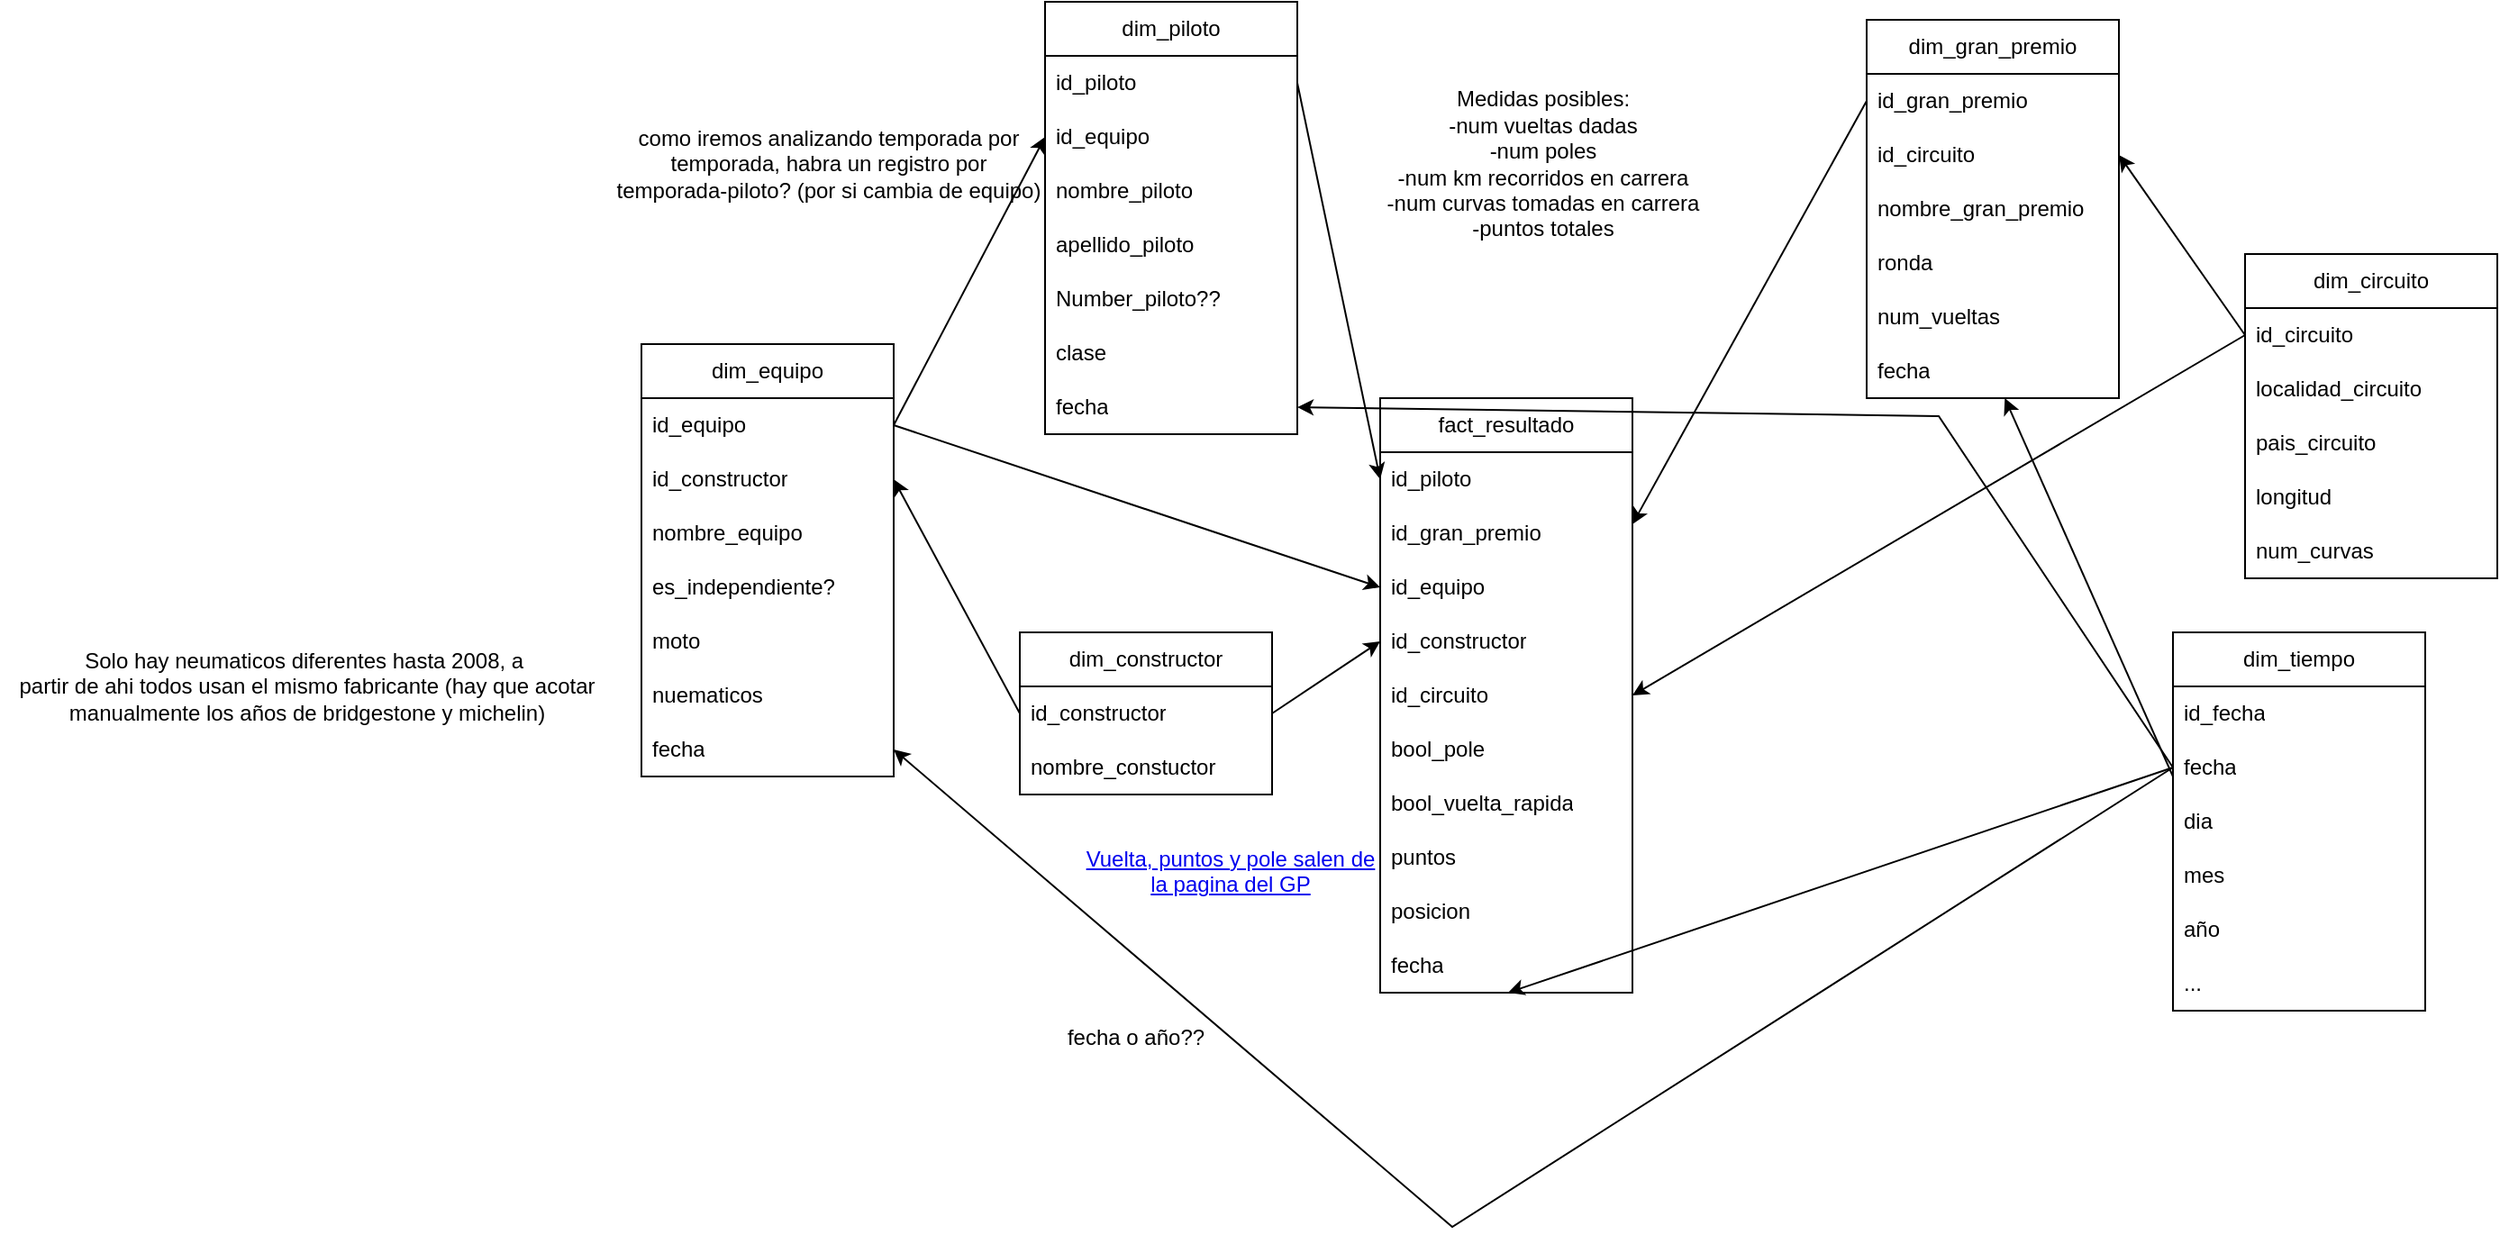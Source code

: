 <mxfile version="22.1.2" type="device">
  <diagram name="Página-1" id="KC40udtLVy_ZdPgkeDad">
    <mxGraphModel dx="1869" dy="720" grid="1" gridSize="10" guides="1" tooltips="1" connect="1" arrows="1" fold="1" page="1" pageScale="1" pageWidth="827" pageHeight="1169" math="0" shadow="0">
      <root>
        <mxCell id="0" />
        <mxCell id="1" parent="0" />
        <mxCell id="zwl-G_lZEuG97l9cDyBQ-1" value="dim_piloto" style="swimlane;fontStyle=0;childLayout=stackLayout;horizontal=1;startSize=30;horizontalStack=0;resizeParent=1;resizeParentMax=0;resizeLast=0;collapsible=1;marginBottom=0;whiteSpace=wrap;html=1;" parent="1" vertex="1">
          <mxGeometry x="-100" y="20" width="140" height="240" as="geometry" />
        </mxCell>
        <mxCell id="zwl-G_lZEuG97l9cDyBQ-2" value="id_piloto" style="text;strokeColor=none;fillColor=none;align=left;verticalAlign=middle;spacingLeft=4;spacingRight=4;overflow=hidden;points=[[0,0.5],[1,0.5]];portConstraint=eastwest;rotatable=0;whiteSpace=wrap;html=1;" parent="zwl-G_lZEuG97l9cDyBQ-1" vertex="1">
          <mxGeometry y="30" width="140" height="30" as="geometry" />
        </mxCell>
        <mxCell id="SQqTjDgjnC3WNaZaQgKs-6" value="id_equipo" style="text;strokeColor=none;fillColor=none;align=left;verticalAlign=middle;spacingLeft=4;spacingRight=4;overflow=hidden;points=[[0,0.5],[1,0.5]];portConstraint=eastwest;rotatable=0;whiteSpace=wrap;html=1;" parent="zwl-G_lZEuG97l9cDyBQ-1" vertex="1">
          <mxGeometry y="60" width="140" height="30" as="geometry" />
        </mxCell>
        <mxCell id="zwl-G_lZEuG97l9cDyBQ-3" value="nombre_piloto" style="text;strokeColor=none;fillColor=none;align=left;verticalAlign=middle;spacingLeft=4;spacingRight=4;overflow=hidden;points=[[0,0.5],[1,0.5]];portConstraint=eastwest;rotatable=0;whiteSpace=wrap;html=1;" parent="zwl-G_lZEuG97l9cDyBQ-1" vertex="1">
          <mxGeometry y="90" width="140" height="30" as="geometry" />
        </mxCell>
        <mxCell id="zwl-G_lZEuG97l9cDyBQ-4" value="apellido_piloto" style="text;strokeColor=none;fillColor=none;align=left;verticalAlign=middle;spacingLeft=4;spacingRight=4;overflow=hidden;points=[[0,0.5],[1,0.5]];portConstraint=eastwest;rotatable=0;whiteSpace=wrap;html=1;" parent="zwl-G_lZEuG97l9cDyBQ-1" vertex="1">
          <mxGeometry y="120" width="140" height="30" as="geometry" />
        </mxCell>
        <mxCell id="SQqTjDgjnC3WNaZaQgKs-8" value="Number_piloto??" style="text;strokeColor=none;fillColor=none;align=left;verticalAlign=middle;spacingLeft=4;spacingRight=4;overflow=hidden;points=[[0,0.5],[1,0.5]];portConstraint=eastwest;rotatable=0;whiteSpace=wrap;html=1;" parent="zwl-G_lZEuG97l9cDyBQ-1" vertex="1">
          <mxGeometry y="150" width="140" height="30" as="geometry" />
        </mxCell>
        <mxCell id="J5n44-D3fWQsMgIH_3d--1" value="clase" style="text;strokeColor=none;fillColor=none;align=left;verticalAlign=middle;spacingLeft=4;spacingRight=4;overflow=hidden;points=[[0,0.5],[1,0.5]];portConstraint=eastwest;rotatable=0;whiteSpace=wrap;html=1;" parent="zwl-G_lZEuG97l9cDyBQ-1" vertex="1">
          <mxGeometry y="180" width="140" height="30" as="geometry" />
        </mxCell>
        <mxCell id="SQqTjDgjnC3WNaZaQgKs-9" value="fecha" style="text;strokeColor=none;fillColor=none;align=left;verticalAlign=middle;spacingLeft=4;spacingRight=4;overflow=hidden;points=[[0,0.5],[1,0.5]];portConstraint=eastwest;rotatable=0;whiteSpace=wrap;html=1;" parent="zwl-G_lZEuG97l9cDyBQ-1" vertex="1">
          <mxGeometry y="210" width="140" height="30" as="geometry" />
        </mxCell>
        <mxCell id="zwl-G_lZEuG97l9cDyBQ-5" value="fact_resultado" style="swimlane;fontStyle=0;childLayout=stackLayout;horizontal=1;startSize=30;horizontalStack=0;resizeParent=1;resizeParentMax=0;resizeLast=0;collapsible=1;marginBottom=0;whiteSpace=wrap;html=1;" parent="1" vertex="1">
          <mxGeometry x="86" y="240" width="140" height="330" as="geometry" />
        </mxCell>
        <mxCell id="zwl-G_lZEuG97l9cDyBQ-6" value="id_piloto" style="text;strokeColor=none;fillColor=none;align=left;verticalAlign=middle;spacingLeft=4;spacingRight=4;overflow=hidden;points=[[0,0.5],[1,0.5]];portConstraint=eastwest;rotatable=0;whiteSpace=wrap;html=1;" parent="zwl-G_lZEuG97l9cDyBQ-5" vertex="1">
          <mxGeometry y="30" width="140" height="30" as="geometry" />
        </mxCell>
        <mxCell id="zwl-G_lZEuG97l9cDyBQ-8" value="id_gran_premio" style="text;strokeColor=none;fillColor=none;align=left;verticalAlign=middle;spacingLeft=4;spacingRight=4;overflow=hidden;points=[[0,0.5],[1,0.5]];portConstraint=eastwest;rotatable=0;whiteSpace=wrap;html=1;" parent="zwl-G_lZEuG97l9cDyBQ-5" vertex="1">
          <mxGeometry y="60" width="140" height="30" as="geometry" />
        </mxCell>
        <mxCell id="zwl-G_lZEuG97l9cDyBQ-34" value="id_equipo" style="text;strokeColor=none;fillColor=none;align=left;verticalAlign=middle;spacingLeft=4;spacingRight=4;overflow=hidden;points=[[0,0.5],[1,0.5]];portConstraint=eastwest;rotatable=0;whiteSpace=wrap;html=1;" parent="zwl-G_lZEuG97l9cDyBQ-5" vertex="1">
          <mxGeometry y="90" width="140" height="30" as="geometry" />
        </mxCell>
        <mxCell id="zwl-G_lZEuG97l9cDyBQ-16" value="id_constructor" style="text;strokeColor=none;fillColor=none;align=left;verticalAlign=middle;spacingLeft=4;spacingRight=4;overflow=hidden;points=[[0,0.5],[1,0.5]];portConstraint=eastwest;rotatable=0;whiteSpace=wrap;html=1;" parent="zwl-G_lZEuG97l9cDyBQ-5" vertex="1">
          <mxGeometry y="120" width="140" height="30" as="geometry" />
        </mxCell>
        <mxCell id="zwl-G_lZEuG97l9cDyBQ-23" value="id_circuito" style="text;strokeColor=none;fillColor=none;align=left;verticalAlign=middle;spacingLeft=4;spacingRight=4;overflow=hidden;points=[[0,0.5],[1,0.5]];portConstraint=eastwest;rotatable=0;whiteSpace=wrap;html=1;" parent="zwl-G_lZEuG97l9cDyBQ-5" vertex="1">
          <mxGeometry y="150" width="140" height="30" as="geometry" />
        </mxCell>
        <mxCell id="zwl-G_lZEuG97l9cDyBQ-72" value="bool_pole" style="text;strokeColor=none;fillColor=none;align=left;verticalAlign=middle;spacingLeft=4;spacingRight=4;overflow=hidden;points=[[0,0.5],[1,0.5]];portConstraint=eastwest;rotatable=0;whiteSpace=wrap;html=1;" parent="zwl-G_lZEuG97l9cDyBQ-5" vertex="1">
          <mxGeometry y="180" width="140" height="30" as="geometry" />
        </mxCell>
        <mxCell id="zwl-G_lZEuG97l9cDyBQ-73" value="bool_vuelta_rapida" style="text;strokeColor=none;fillColor=none;align=left;verticalAlign=middle;spacingLeft=4;spacingRight=4;overflow=hidden;points=[[0,0.5],[1,0.5]];portConstraint=eastwest;rotatable=0;whiteSpace=wrap;html=1;" parent="zwl-G_lZEuG97l9cDyBQ-5" vertex="1">
          <mxGeometry y="210" width="140" height="30" as="geometry" />
        </mxCell>
        <mxCell id="zwl-G_lZEuG97l9cDyBQ-77" value="puntos" style="text;strokeColor=none;fillColor=none;align=left;verticalAlign=middle;spacingLeft=4;spacingRight=4;overflow=hidden;points=[[0,0.5],[1,0.5]];portConstraint=eastwest;rotatable=0;whiteSpace=wrap;html=1;" parent="zwl-G_lZEuG97l9cDyBQ-5" vertex="1">
          <mxGeometry y="240" width="140" height="30" as="geometry" />
        </mxCell>
        <mxCell id="zwl-G_lZEuG97l9cDyBQ-7" value="posicion" style="text;strokeColor=none;fillColor=none;align=left;verticalAlign=middle;spacingLeft=4;spacingRight=4;overflow=hidden;points=[[0,0.5],[1,0.5]];portConstraint=eastwest;rotatable=0;whiteSpace=wrap;html=1;" parent="zwl-G_lZEuG97l9cDyBQ-5" vertex="1">
          <mxGeometry y="270" width="140" height="30" as="geometry" />
        </mxCell>
        <mxCell id="zwl-G_lZEuG97l9cDyBQ-68" value="fecha" style="text;strokeColor=none;fillColor=none;align=left;verticalAlign=middle;spacingLeft=4;spacingRight=4;overflow=hidden;points=[[0,0.5],[1,0.5]];portConstraint=eastwest;rotatable=0;whiteSpace=wrap;html=1;" parent="zwl-G_lZEuG97l9cDyBQ-5" vertex="1">
          <mxGeometry y="300" width="140" height="30" as="geometry" />
        </mxCell>
        <mxCell id="zwl-G_lZEuG97l9cDyBQ-13" value="dim_equipo" style="swimlane;fontStyle=0;childLayout=stackLayout;horizontal=1;startSize=30;horizontalStack=0;resizeParent=1;resizeParentMax=0;resizeLast=0;collapsible=1;marginBottom=0;whiteSpace=wrap;html=1;" parent="1" vertex="1">
          <mxGeometry x="-324" y="210" width="140" height="240" as="geometry" />
        </mxCell>
        <mxCell id="zwl-G_lZEuG97l9cDyBQ-15" value="id_equipo" style="text;strokeColor=none;fillColor=none;align=left;verticalAlign=middle;spacingLeft=4;spacingRight=4;overflow=hidden;points=[[0,0.5],[1,0.5]];portConstraint=eastwest;rotatable=0;whiteSpace=wrap;html=1;" parent="zwl-G_lZEuG97l9cDyBQ-13" vertex="1">
          <mxGeometry y="30" width="140" height="30" as="geometry" />
        </mxCell>
        <mxCell id="SQqTjDgjnC3WNaZaQgKs-4" value="id_constructor" style="text;strokeColor=none;fillColor=none;align=left;verticalAlign=middle;spacingLeft=4;spacingRight=4;overflow=hidden;points=[[0,0.5],[1,0.5]];portConstraint=eastwest;rotatable=0;whiteSpace=wrap;html=1;" parent="zwl-G_lZEuG97l9cDyBQ-13" vertex="1">
          <mxGeometry y="60" width="140" height="30" as="geometry" />
        </mxCell>
        <mxCell id="zwl-G_lZEuG97l9cDyBQ-14" value="nombre_equipo" style="text;strokeColor=none;fillColor=none;align=left;verticalAlign=middle;spacingLeft=4;spacingRight=4;overflow=hidden;points=[[0,0.5],[1,0.5]];portConstraint=eastwest;rotatable=0;whiteSpace=wrap;html=1;" parent="zwl-G_lZEuG97l9cDyBQ-13" vertex="1">
          <mxGeometry y="90" width="140" height="30" as="geometry" />
        </mxCell>
        <mxCell id="zwl-G_lZEuG97l9cDyBQ-35" value="es_independiente?" style="text;strokeColor=none;fillColor=none;align=left;verticalAlign=middle;spacingLeft=4;spacingRight=4;overflow=hidden;points=[[0,0.5],[1,0.5]];portConstraint=eastwest;rotatable=0;whiteSpace=wrap;html=1;" parent="zwl-G_lZEuG97l9cDyBQ-13" vertex="1">
          <mxGeometry y="120" width="140" height="30" as="geometry" />
        </mxCell>
        <mxCell id="SQqTjDgjnC3WNaZaQgKs-15" value="moto" style="text;strokeColor=none;fillColor=none;align=left;verticalAlign=middle;spacingLeft=4;spacingRight=4;overflow=hidden;points=[[0,0.5],[1,0.5]];portConstraint=eastwest;rotatable=0;whiteSpace=wrap;html=1;" parent="zwl-G_lZEuG97l9cDyBQ-13" vertex="1">
          <mxGeometry y="150" width="140" height="30" as="geometry" />
        </mxCell>
        <mxCell id="SQqTjDgjnC3WNaZaQgKs-16" value="nuematicos" style="text;strokeColor=none;fillColor=none;align=left;verticalAlign=middle;spacingLeft=4;spacingRight=4;overflow=hidden;points=[[0,0.5],[1,0.5]];portConstraint=eastwest;rotatable=0;whiteSpace=wrap;html=1;" parent="zwl-G_lZEuG97l9cDyBQ-13" vertex="1">
          <mxGeometry y="180" width="140" height="30" as="geometry" />
        </mxCell>
        <mxCell id="SQqTjDgjnC3WNaZaQgKs-11" value="fecha" style="text;strokeColor=none;fillColor=none;align=left;verticalAlign=middle;spacingLeft=4;spacingRight=4;overflow=hidden;points=[[0,0.5],[1,0.5]];portConstraint=eastwest;rotatable=0;whiteSpace=wrap;html=1;" parent="zwl-G_lZEuG97l9cDyBQ-13" vertex="1">
          <mxGeometry y="210" width="140" height="30" as="geometry" />
        </mxCell>
        <mxCell id="zwl-G_lZEuG97l9cDyBQ-9" value="dim_constructor" style="swimlane;fontStyle=0;childLayout=stackLayout;horizontal=1;startSize=30;horizontalStack=0;resizeParent=1;resizeParentMax=0;resizeLast=0;collapsible=1;marginBottom=0;whiteSpace=wrap;html=1;" parent="1" vertex="1">
          <mxGeometry x="-114" y="370" width="140" height="90" as="geometry" />
        </mxCell>
        <mxCell id="zwl-G_lZEuG97l9cDyBQ-36" value="id_constructor" style="text;strokeColor=none;fillColor=none;align=left;verticalAlign=middle;spacingLeft=4;spacingRight=4;overflow=hidden;points=[[0,0.5],[1,0.5]];portConstraint=eastwest;rotatable=0;whiteSpace=wrap;html=1;" parent="zwl-G_lZEuG97l9cDyBQ-9" vertex="1">
          <mxGeometry y="30" width="140" height="30" as="geometry" />
        </mxCell>
        <mxCell id="zwl-G_lZEuG97l9cDyBQ-10" value="nombre_constuctor" style="text;strokeColor=none;fillColor=none;align=left;verticalAlign=middle;spacingLeft=4;spacingRight=4;overflow=hidden;points=[[0,0.5],[1,0.5]];portConstraint=eastwest;rotatable=0;whiteSpace=wrap;html=1;" parent="zwl-G_lZEuG97l9cDyBQ-9" vertex="1">
          <mxGeometry y="60" width="140" height="30" as="geometry" />
        </mxCell>
        <mxCell id="zwl-G_lZEuG97l9cDyBQ-17" value="dim_circuito" style="swimlane;fontStyle=0;childLayout=stackLayout;horizontal=1;startSize=30;horizontalStack=0;resizeParent=1;resizeParentMax=0;resizeLast=0;collapsible=1;marginBottom=0;whiteSpace=wrap;html=1;" parent="1" vertex="1">
          <mxGeometry x="566" y="160" width="140" height="180" as="geometry" />
        </mxCell>
        <mxCell id="zwl-G_lZEuG97l9cDyBQ-18" value="id_circuito" style="text;strokeColor=none;fillColor=none;align=left;verticalAlign=middle;spacingLeft=4;spacingRight=4;overflow=hidden;points=[[0,0.5],[1,0.5]];portConstraint=eastwest;rotatable=0;whiteSpace=wrap;html=1;" parent="zwl-G_lZEuG97l9cDyBQ-17" vertex="1">
          <mxGeometry y="30" width="140" height="30" as="geometry" />
        </mxCell>
        <mxCell id="zwl-G_lZEuG97l9cDyBQ-19" value="localidad_circuito" style="text;strokeColor=none;fillColor=none;align=left;verticalAlign=middle;spacingLeft=4;spacingRight=4;overflow=hidden;points=[[0,0.5],[1,0.5]];portConstraint=eastwest;rotatable=0;whiteSpace=wrap;html=1;" parent="zwl-G_lZEuG97l9cDyBQ-17" vertex="1">
          <mxGeometry y="60" width="140" height="30" as="geometry" />
        </mxCell>
        <mxCell id="zwl-G_lZEuG97l9cDyBQ-20" value="pais_circuito" style="text;strokeColor=none;fillColor=none;align=left;verticalAlign=middle;spacingLeft=4;spacingRight=4;overflow=hidden;points=[[0,0.5],[1,0.5]];portConstraint=eastwest;rotatable=0;whiteSpace=wrap;html=1;" parent="zwl-G_lZEuG97l9cDyBQ-17" vertex="1">
          <mxGeometry y="90" width="140" height="30" as="geometry" />
        </mxCell>
        <mxCell id="zwl-G_lZEuG97l9cDyBQ-62" value="longitud" style="text;strokeColor=none;fillColor=none;align=left;verticalAlign=middle;spacingLeft=4;spacingRight=4;overflow=hidden;points=[[0,0.5],[1,0.5]];portConstraint=eastwest;rotatable=0;whiteSpace=wrap;html=1;" parent="zwl-G_lZEuG97l9cDyBQ-17" vertex="1">
          <mxGeometry y="120" width="140" height="30" as="geometry" />
        </mxCell>
        <mxCell id="zwl-G_lZEuG97l9cDyBQ-63" value="num_curvas" style="text;strokeColor=none;fillColor=none;align=left;verticalAlign=middle;spacingLeft=4;spacingRight=4;overflow=hidden;points=[[0,0.5],[1,0.5]];portConstraint=eastwest;rotatable=0;whiteSpace=wrap;html=1;" parent="zwl-G_lZEuG97l9cDyBQ-17" vertex="1">
          <mxGeometry y="150" width="140" height="30" as="geometry" />
        </mxCell>
        <mxCell id="zwl-G_lZEuG97l9cDyBQ-21" value="dim_gran_premio" style="swimlane;fontStyle=0;childLayout=stackLayout;horizontal=1;startSize=30;horizontalStack=0;resizeParent=1;resizeParentMax=0;resizeLast=0;collapsible=1;marginBottom=0;whiteSpace=wrap;html=1;" parent="1" vertex="1">
          <mxGeometry x="356" y="30" width="140" height="210" as="geometry" />
        </mxCell>
        <mxCell id="zwl-G_lZEuG97l9cDyBQ-22" value="id_gran_premio" style="text;strokeColor=none;fillColor=none;align=left;verticalAlign=middle;spacingLeft=4;spacingRight=4;overflow=hidden;points=[[0,0.5],[1,0.5]];portConstraint=eastwest;rotatable=0;whiteSpace=wrap;html=1;" parent="zwl-G_lZEuG97l9cDyBQ-21" vertex="1">
          <mxGeometry y="30" width="140" height="30" as="geometry" />
        </mxCell>
        <mxCell id="SQqTjDgjnC3WNaZaQgKs-2" value="id_circuito" style="text;strokeColor=none;fillColor=none;align=left;verticalAlign=middle;spacingLeft=4;spacingRight=4;overflow=hidden;points=[[0,0.5],[1,0.5]];portConstraint=eastwest;rotatable=0;whiteSpace=wrap;html=1;" parent="zwl-G_lZEuG97l9cDyBQ-21" vertex="1">
          <mxGeometry y="60" width="140" height="30" as="geometry" />
        </mxCell>
        <mxCell id="zwl-G_lZEuG97l9cDyBQ-37" value="nombre_gran_premio" style="text;strokeColor=none;fillColor=none;align=left;verticalAlign=middle;spacingLeft=4;spacingRight=4;overflow=hidden;points=[[0,0.5],[1,0.5]];portConstraint=eastwest;rotatable=0;whiteSpace=wrap;html=1;" parent="zwl-G_lZEuG97l9cDyBQ-21" vertex="1">
          <mxGeometry y="90" width="140" height="30" as="geometry" />
        </mxCell>
        <mxCell id="uFj0v6IqwXNgx_0VjqDn-2" value="ronda" style="text;strokeColor=none;fillColor=none;align=left;verticalAlign=middle;spacingLeft=4;spacingRight=4;overflow=hidden;points=[[0,0.5],[1,0.5]];portConstraint=eastwest;rotatable=0;whiteSpace=wrap;html=1;" vertex="1" parent="zwl-G_lZEuG97l9cDyBQ-21">
          <mxGeometry y="120" width="140" height="30" as="geometry" />
        </mxCell>
        <mxCell id="zwl-G_lZEuG97l9cDyBQ-61" value="num_vueltas" style="text;strokeColor=none;fillColor=none;align=left;verticalAlign=middle;spacingLeft=4;spacingRight=4;overflow=hidden;points=[[0,0.5],[1,0.5]];portConstraint=eastwest;rotatable=0;whiteSpace=wrap;html=1;" parent="zwl-G_lZEuG97l9cDyBQ-21" vertex="1">
          <mxGeometry y="150" width="140" height="30" as="geometry" />
        </mxCell>
        <mxCell id="SQqTjDgjnC3WNaZaQgKs-13" value="fecha" style="text;strokeColor=none;fillColor=none;align=left;verticalAlign=middle;spacingLeft=4;spacingRight=4;overflow=hidden;points=[[0,0.5],[1,0.5]];portConstraint=eastwest;rotatable=0;whiteSpace=wrap;html=1;" parent="zwl-G_lZEuG97l9cDyBQ-21" vertex="1">
          <mxGeometry y="180" width="140" height="30" as="geometry" />
        </mxCell>
        <mxCell id="zwl-G_lZEuG97l9cDyBQ-42" value="" style="endArrow=classic;html=1;rounded=0;exitX=1;exitY=0.5;exitDx=0;exitDy=0;entryX=0;entryY=0.5;entryDx=0;entryDy=0;" parent="1" source="zwl-G_lZEuG97l9cDyBQ-15" target="zwl-G_lZEuG97l9cDyBQ-34" edge="1">
          <mxGeometry width="50" height="50" relative="1" as="geometry">
            <mxPoint x="-124" y="330" as="sourcePoint" />
            <mxPoint x="-74" y="280" as="targetPoint" />
          </mxGeometry>
        </mxCell>
        <mxCell id="zwl-G_lZEuG97l9cDyBQ-43" value="" style="endArrow=classic;html=1;rounded=0;exitX=1;exitY=0.5;exitDx=0;exitDy=0;entryX=0;entryY=0.5;entryDx=0;entryDy=0;" parent="1" source="zwl-G_lZEuG97l9cDyBQ-36" target="zwl-G_lZEuG97l9cDyBQ-16" edge="1">
          <mxGeometry width="50" height="50" relative="1" as="geometry">
            <mxPoint x="-124" y="330" as="sourcePoint" />
            <mxPoint x="-74" y="280" as="targetPoint" />
          </mxGeometry>
        </mxCell>
        <mxCell id="zwl-G_lZEuG97l9cDyBQ-46" value="" style="endArrow=classic;html=1;rounded=0;entryX=0;entryY=0.5;entryDx=0;entryDy=0;exitX=1;exitY=0.5;exitDx=0;exitDy=0;" parent="1" source="zwl-G_lZEuG97l9cDyBQ-2" target="zwl-G_lZEuG97l9cDyBQ-6" edge="1">
          <mxGeometry width="50" height="50" relative="1" as="geometry">
            <mxPoint x="-124" y="330" as="sourcePoint" />
            <mxPoint x="-74" y="280" as="targetPoint" />
          </mxGeometry>
        </mxCell>
        <mxCell id="zwl-G_lZEuG97l9cDyBQ-48" value="dim_tiempo" style="swimlane;fontStyle=0;childLayout=stackLayout;horizontal=1;startSize=30;horizontalStack=0;resizeParent=1;resizeParentMax=0;resizeLast=0;collapsible=1;marginBottom=0;whiteSpace=wrap;html=1;" parent="1" vertex="1">
          <mxGeometry x="526" y="370" width="140" height="210" as="geometry" />
        </mxCell>
        <mxCell id="zwl-G_lZEuG97l9cDyBQ-49" value="id_fecha" style="text;strokeColor=none;fillColor=none;align=left;verticalAlign=middle;spacingLeft=4;spacingRight=4;overflow=hidden;points=[[0,0.5],[1,0.5]];portConstraint=eastwest;rotatable=0;whiteSpace=wrap;html=1;" parent="zwl-G_lZEuG97l9cDyBQ-48" vertex="1">
          <mxGeometry y="30" width="140" height="30" as="geometry" />
        </mxCell>
        <mxCell id="zwl-G_lZEuG97l9cDyBQ-50" value="fecha" style="text;strokeColor=none;fillColor=none;align=left;verticalAlign=middle;spacingLeft=4;spacingRight=4;overflow=hidden;points=[[0,0.5],[1,0.5]];portConstraint=eastwest;rotatable=0;whiteSpace=wrap;html=1;" parent="zwl-G_lZEuG97l9cDyBQ-48" vertex="1">
          <mxGeometry y="60" width="140" height="30" as="geometry" />
        </mxCell>
        <mxCell id="zwl-G_lZEuG97l9cDyBQ-51" value="dia" style="text;strokeColor=none;fillColor=none;align=left;verticalAlign=middle;spacingLeft=4;spacingRight=4;overflow=hidden;points=[[0,0.5],[1,0.5]];portConstraint=eastwest;rotatable=0;whiteSpace=wrap;html=1;" parent="zwl-G_lZEuG97l9cDyBQ-48" vertex="1">
          <mxGeometry y="90" width="140" height="30" as="geometry" />
        </mxCell>
        <mxCell id="zwl-G_lZEuG97l9cDyBQ-52" value="mes" style="text;strokeColor=none;fillColor=none;align=left;verticalAlign=middle;spacingLeft=4;spacingRight=4;overflow=hidden;points=[[0,0.5],[1,0.5]];portConstraint=eastwest;rotatable=0;whiteSpace=wrap;html=1;" parent="zwl-G_lZEuG97l9cDyBQ-48" vertex="1">
          <mxGeometry y="120" width="140" height="30" as="geometry" />
        </mxCell>
        <mxCell id="zwl-G_lZEuG97l9cDyBQ-55" value="año" style="text;strokeColor=none;fillColor=none;align=left;verticalAlign=middle;spacingLeft=4;spacingRight=4;overflow=hidden;points=[[0,0.5],[1,0.5]];portConstraint=eastwest;rotatable=0;whiteSpace=wrap;html=1;" parent="zwl-G_lZEuG97l9cDyBQ-48" vertex="1">
          <mxGeometry y="150" width="140" height="30" as="geometry" />
        </mxCell>
        <mxCell id="zwl-G_lZEuG97l9cDyBQ-56" value="..." style="text;strokeColor=none;fillColor=none;align=left;verticalAlign=middle;spacingLeft=4;spacingRight=4;overflow=hidden;points=[[0,0.5],[1,0.5]];portConstraint=eastwest;rotatable=0;whiteSpace=wrap;html=1;" parent="zwl-G_lZEuG97l9cDyBQ-48" vertex="1">
          <mxGeometry y="180" width="140" height="30" as="geometry" />
        </mxCell>
        <mxCell id="zwl-G_lZEuG97l9cDyBQ-54" value="como iremos analizando temporada por temporada, habra un registro por temporada-piloto? (por si cambia de equipo)" style="text;html=1;strokeColor=none;fillColor=none;align=center;verticalAlign=middle;whiteSpace=wrap;rounded=0;" parent="1" vertex="1">
          <mxGeometry x="-340" y="95" width="240" height="30" as="geometry" />
        </mxCell>
        <mxCell id="zwl-G_lZEuG97l9cDyBQ-59" value="" style="endArrow=classic;html=1;rounded=0;exitX=0;exitY=0.5;exitDx=0;exitDy=0;entryX=1;entryY=0.5;entryDx=0;entryDy=0;" parent="1" source="zwl-G_lZEuG97l9cDyBQ-18" target="zwl-G_lZEuG97l9cDyBQ-23" edge="1">
          <mxGeometry width="50" height="50" relative="1" as="geometry">
            <mxPoint x="206" y="330" as="sourcePoint" />
            <mxPoint x="256" y="280" as="targetPoint" />
          </mxGeometry>
        </mxCell>
        <mxCell id="zwl-G_lZEuG97l9cDyBQ-60" value="" style="endArrow=classic;html=1;rounded=0;exitX=0;exitY=0.5;exitDx=0;exitDy=0;" parent="1" source="zwl-G_lZEuG97l9cDyBQ-22" edge="1">
          <mxGeometry width="50" height="50" relative="1" as="geometry">
            <mxPoint x="206" y="330" as="sourcePoint" />
            <mxPoint x="226" y="310" as="targetPoint" />
          </mxGeometry>
        </mxCell>
        <mxCell id="zwl-G_lZEuG97l9cDyBQ-67" value="" style="endArrow=classic;html=1;rounded=0;exitX=0;exitY=0.5;exitDx=0;exitDy=0;entryX=0.507;entryY=1;entryDx=0;entryDy=0;entryPerimeter=0;" parent="1" source="zwl-G_lZEuG97l9cDyBQ-50" target="zwl-G_lZEuG97l9cDyBQ-68" edge="1">
          <mxGeometry width="50" height="50" relative="1" as="geometry">
            <mxPoint x="426" y="635" as="sourcePoint" />
            <mxPoint x="236" y="445" as="targetPoint" />
          </mxGeometry>
        </mxCell>
        <mxCell id="zwl-G_lZEuG97l9cDyBQ-74" value="&lt;a href=&quot;https://es.wikipedia.org/wiki/Gran_Premio_de_Sud%C3%A1frica_de_Motociclismo_de_2001&quot;&gt;Vuelta, puntos y pole salen de la pagina del GP&lt;br&gt;&lt;/a&gt;&amp;nbsp;" style="text;html=1;strokeColor=none;fillColor=none;align=center;verticalAlign=middle;whiteSpace=wrap;rounded=0;" parent="1" vertex="1">
          <mxGeometry x="-80" y="480" width="166" height="60" as="geometry" />
        </mxCell>
        <mxCell id="zwl-G_lZEuG97l9cDyBQ-76" value="Medidas posibles:&lt;br&gt;-num vueltas dadas&lt;br&gt;-num poles&lt;br&gt;-num km recorridos en carrera&lt;br&gt;-num curvas tomadas en carrera&lt;br&gt;-puntos totales" style="text;html=1;align=center;verticalAlign=middle;resizable=0;points=[];autosize=1;strokeColor=none;fillColor=none;" parent="1" vertex="1">
          <mxGeometry x="76" y="60" width="200" height="100" as="geometry" />
        </mxCell>
        <mxCell id="SQqTjDgjnC3WNaZaQgKs-1" value="" style="endArrow=classic;html=1;rounded=0;entryX=1;entryY=0.5;entryDx=0;entryDy=0;exitX=0;exitY=0.5;exitDx=0;exitDy=0;" parent="1" source="zwl-G_lZEuG97l9cDyBQ-18" target="SQqTjDgjnC3WNaZaQgKs-2" edge="1">
          <mxGeometry width="50" height="50" relative="1" as="geometry">
            <mxPoint x="566" y="210" as="sourcePoint" />
            <mxPoint x="236" y="415" as="targetPoint" />
          </mxGeometry>
        </mxCell>
        <mxCell id="SQqTjDgjnC3WNaZaQgKs-3" value="" style="endArrow=classic;html=1;rounded=0;exitX=0;exitY=0.5;exitDx=0;exitDy=0;entryX=1;entryY=0.5;entryDx=0;entryDy=0;" parent="1" source="zwl-G_lZEuG97l9cDyBQ-36" target="SQqTjDgjnC3WNaZaQgKs-4" edge="1">
          <mxGeometry width="50" height="50" relative="1" as="geometry">
            <mxPoint x="-204" y="435" as="sourcePoint" />
            <mxPoint x="-174" y="330" as="targetPoint" />
          </mxGeometry>
        </mxCell>
        <mxCell id="SQqTjDgjnC3WNaZaQgKs-7" value="" style="endArrow=classic;html=1;rounded=0;exitX=1;exitY=0.5;exitDx=0;exitDy=0;entryX=0;entryY=0.5;entryDx=0;entryDy=0;" parent="1" source="zwl-G_lZEuG97l9cDyBQ-15" target="SQqTjDgjnC3WNaZaQgKs-6" edge="1">
          <mxGeometry width="50" height="50" relative="1" as="geometry">
            <mxPoint x="-204" y="435" as="sourcePoint" />
            <mxPoint x="-144" y="315" as="targetPoint" />
          </mxGeometry>
        </mxCell>
        <mxCell id="SQqTjDgjnC3WNaZaQgKs-10" value="" style="endArrow=classic;html=1;rounded=0;exitX=0;exitY=0.5;exitDx=0;exitDy=0;entryX=1;entryY=0.5;entryDx=0;entryDy=0;" parent="1" source="zwl-G_lZEuG97l9cDyBQ-50" target="SQqTjDgjnC3WNaZaQgKs-9" edge="1">
          <mxGeometry width="50" height="50" relative="1" as="geometry">
            <mxPoint x="536" y="455" as="sourcePoint" />
            <mxPoint x="167" y="580" as="targetPoint" />
            <Array as="points">
              <mxPoint x="396" y="250" />
            </Array>
          </mxGeometry>
        </mxCell>
        <mxCell id="SQqTjDgjnC3WNaZaQgKs-12" value="" style="endArrow=classic;html=1;rounded=0;exitX=0;exitY=0.5;exitDx=0;exitDy=0;entryX=1;entryY=0.5;entryDx=0;entryDy=0;" parent="1" source="zwl-G_lZEuG97l9cDyBQ-50" target="SQqTjDgjnC3WNaZaQgKs-11" edge="1">
          <mxGeometry width="50" height="50" relative="1" as="geometry">
            <mxPoint x="536" y="455" as="sourcePoint" />
            <mxPoint x="50" y="225" as="targetPoint" />
            <Array as="points">
              <mxPoint x="126" y="700" />
            </Array>
          </mxGeometry>
        </mxCell>
        <mxCell id="SQqTjDgjnC3WNaZaQgKs-14" value="" style="endArrow=classic;html=1;rounded=0;" parent="1" target="SQqTjDgjnC3WNaZaQgKs-13" edge="1">
          <mxGeometry width="50" height="50" relative="1" as="geometry">
            <mxPoint x="526" y="450" as="sourcePoint" />
            <mxPoint x="167" y="580" as="targetPoint" />
          </mxGeometry>
        </mxCell>
        <mxCell id="SQqTjDgjnC3WNaZaQgKs-17" value="Solo hay neumaticos diferentes hasta 2008, a&amp;nbsp;&lt;br&gt;partir de ahi todos usan el mismo fabricante (hay que acotar &lt;br&gt;manualmente los años de bridgestone y michelin)" style="text;html=1;align=center;verticalAlign=middle;resizable=0;points=[];autosize=1;strokeColor=none;fillColor=none;" parent="1" vertex="1">
          <mxGeometry x="-680" y="370" width="340" height="60" as="geometry" />
        </mxCell>
        <mxCell id="SQqTjDgjnC3WNaZaQgKs-18" value="fecha o año??" style="text;html=1;align=center;verticalAlign=middle;resizable=0;points=[];autosize=1;strokeColor=none;fillColor=none;" parent="1" vertex="1">
          <mxGeometry x="-100" y="580" width="100" height="30" as="geometry" />
        </mxCell>
      </root>
    </mxGraphModel>
  </diagram>
</mxfile>
